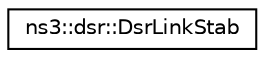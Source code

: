 digraph "Graphical Class Hierarchy"
{
 // LATEX_PDF_SIZE
  edge [fontname="Helvetica",fontsize="10",labelfontname="Helvetica",labelfontsize="10"];
  node [fontname="Helvetica",fontsize="10",shape=record];
  rankdir="LR";
  Node0 [label="ns3::dsr::DsrLinkStab",height=0.2,width=0.4,color="black", fillcolor="white", style="filled",URL="$classns3_1_1dsr_1_1_dsr_link_stab.html",tooltip="DsrLinkStab class (DSR link stability)"];
}
